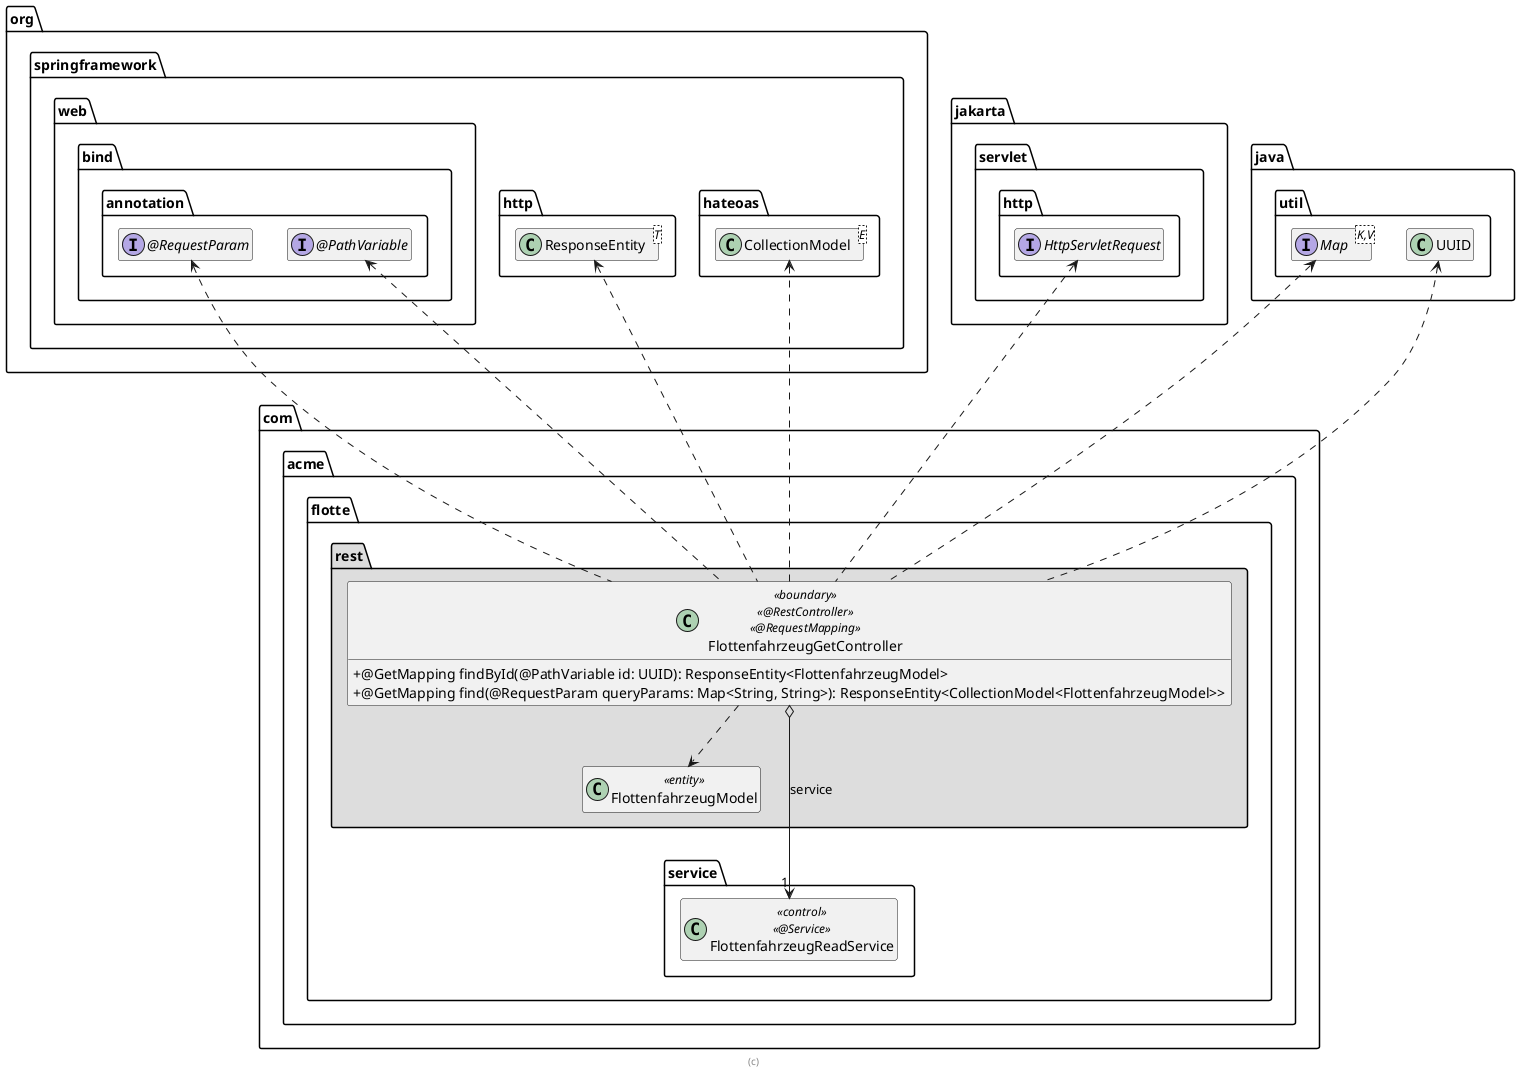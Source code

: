 
@startuml FlottenfahrzeugGetController

skinparam classAttributeIconSize 0

package org.springframework {
    package web.bind.annotation {
        interface "@PathVariable" as PathVariable

        interface "@RequestParam" as RequestParam



    }

    package http {
        class ResponseEntity<T>
    }
    package hateoas {
        class CollectionModel<E>
    }
}

package jakarta.servlet.http {
    interface HttpServletRequest
}

package java.util {
    interface Map<K,V>
    class UUID
}

package com.acme.flotte {
    package service {
        class FlottenfahrzeugReadService << control >> << @Service >>
    }

    package rest #DDDDDD {
        class FlottenfahrzeugModel <<entity>>

        class FlottenfahrzeugGetController << boundary >> << @RestController >> << @RequestMapping >> {
            + @GetMapping findById(@PathVariable id: UUID): ResponseEntity<FlottenfahrzeugModel>
            + @GetMapping find(@RequestParam queryParams: Map<String, String>): ResponseEntity<CollectionModel<FlottenfahrzeugModel>>
        }

        FlottenfahrzeugGetController o-right-> "1" FlottenfahrzeugReadService : service
        FlottenfahrzeugGetController ..> FlottenfahrzeugModel

        FlottenfahrzeugGetController .up.> ResponseEntity
        FlottenfahrzeugGetController .up.> CollectionModel
        FlottenfahrzeugGetController .up.> HttpServletRequest
        FlottenfahrzeugGetController .up.> PathVariable
        FlottenfahrzeugGetController .up.> RequestParam

        FlottenfahrzeugGetController .up.> UUID
        FlottenfahrzeugGetController .up.> Map

        FlottenfahrzeugModel .[hidden].> FlottenfahrzeugReadService
    }
}

hide empty members

footer (c)

@enduml
